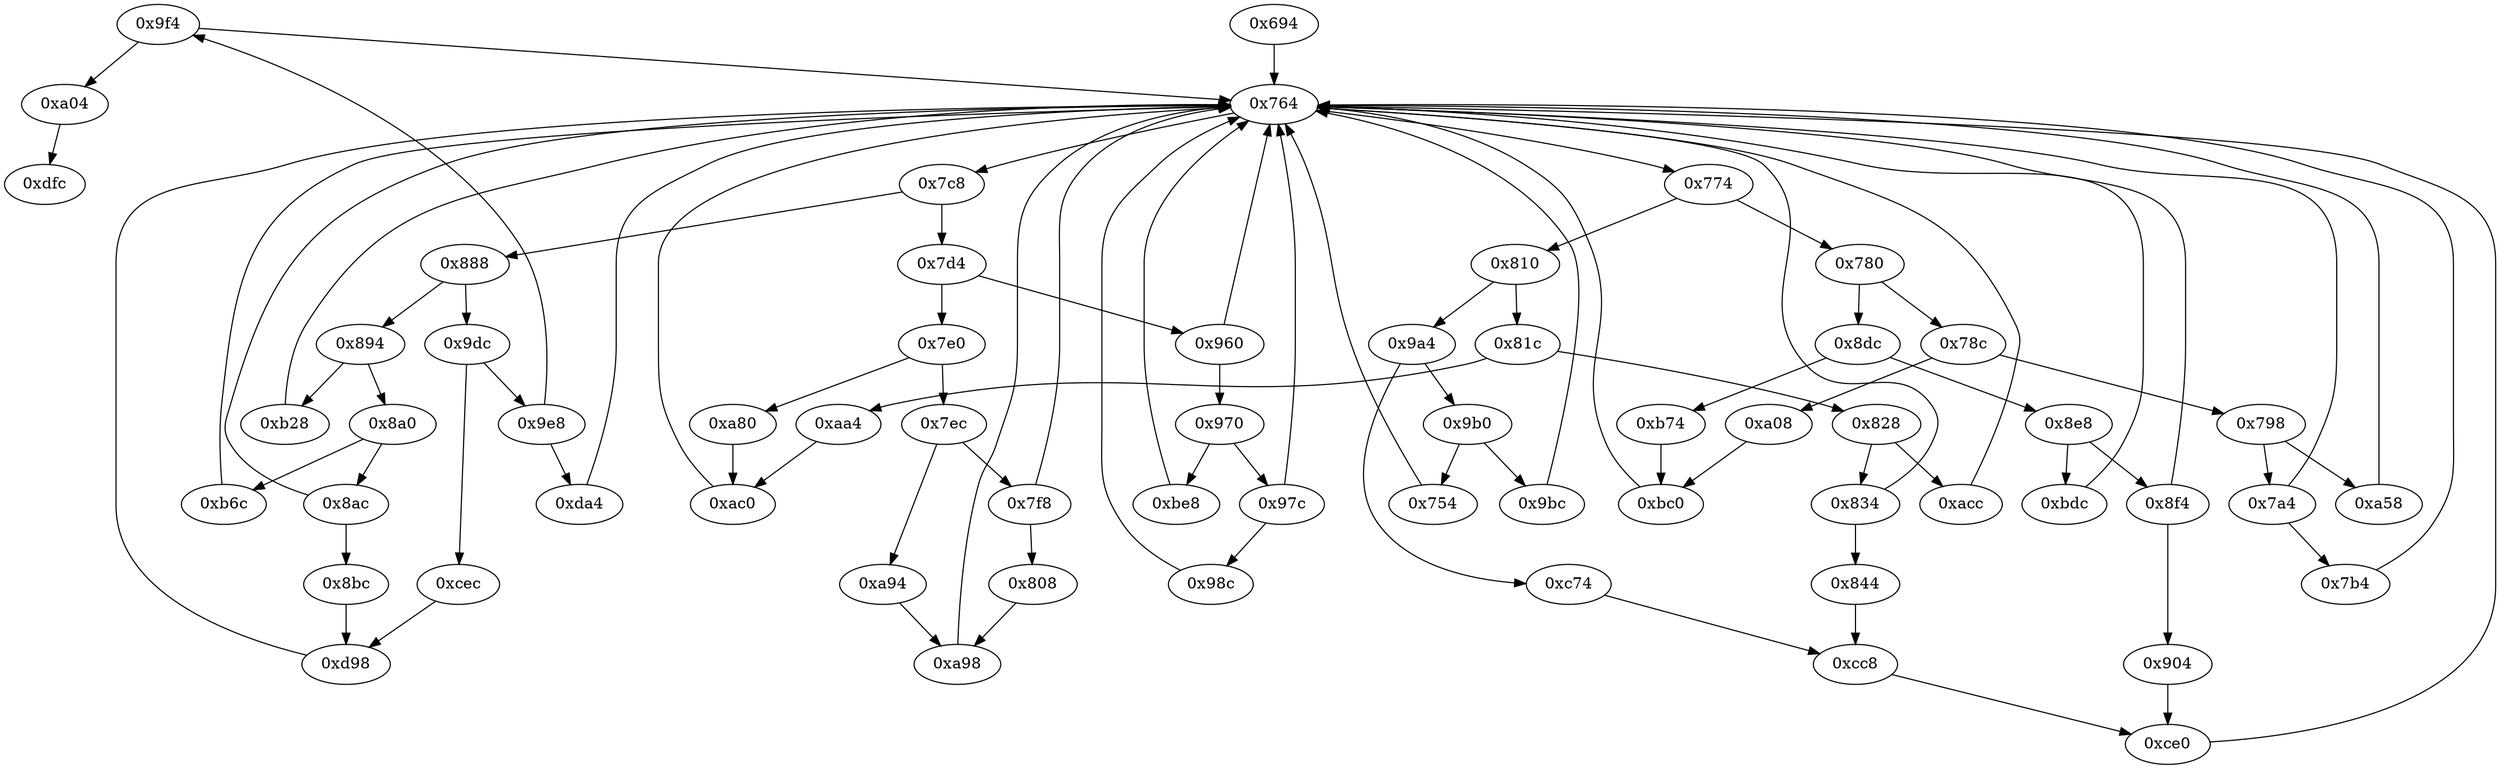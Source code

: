 strict digraph "" {
	"0xa04"	 [opcode="[u'b']"];
	"0xdfc"	 [opcode="[u'ldr', u'ldr', u'ldr', u'ldr', u'sub', u'ldr', u'sub', u'pop']"];
	"0xa04" -> "0xdfc";
	"0x8f4"	 [opcode="[u'ldr', u'cmp', u'mov', u'b']"];
	"0x904"	 [opcode="[u'mov', u'bl', u'ldr', u'ldr', u'ldr', u'ldr', u'sub', u'mul', u'mvn', u'ldr', u'ldr', u'orr', u'mov', u'cmn', u'mov', u'cmp', \
u'mov', u'mov', u'mov', u'cmn', u'mov', u'mov', u'b']"];
	"0x8f4" -> "0x904";
	"0x764"	 [opcode="[u'mov', u'ldr', u'cmp', u'b']"];
	"0x8f4" -> "0x764";
	"0x8ac"	 [opcode="[u'ldr', u'cmp', u'mov', u'b']"];
	"0x8bc"	 [opcode="[u'mov', u'str', u'ldr', u'str', u'ldr', u'str', u'mov', u'b']"];
	"0x8ac" -> "0x8bc";
	"0x8ac" -> "0x764";
	"0xb28"	 [opcode="[u'ldr', u'str', u'ldr', u'str', u'ldr', u'str', u'ldr', u'str', u'ldr', u'ldr', u'eor', u'and', u'ldr', u'orr', u'ldr', u'mov', \
u'b']"];
	"0xb28" -> "0x764";
	"0x780"	 [opcode="[u'ldr', u'cmp', u'b']"];
	"0x8dc"	 [opcode="[u'ldr', u'cmp', u'b']"];
	"0x780" -> "0x8dc";
	"0x78c"	 [opcode="[u'ldr', u'cmp', u'b']"];
	"0x780" -> "0x78c";
	"0x98c"	 [opcode="[u'ldrb', u'ldr', u'ldr', u'cmp', u'mov', u'b']"];
	"0x98c" -> "0x764";
	"0xa08"	 [opcode="[u'ldr', u'mov', u'ldr', u'ldr', u'add', u'sub', u'sub', u'mul', u'mov', u'eor', u'and', u'ldr', u'mov', u'ldr', u'cmp', u'mov', \
u'teq', u'ldr', u'ldr', u'b']"];
	"0xbc0"	 [opcode="[u'mov', u'cmp', u'mov', u'mov', u'cmp', u'mov', u'b']"];
	"0xa08" -> "0xbc0";
	"0x7e0"	 [opcode="[u'ldr', u'cmp', u'b']"];
	"0xa80"	 [opcode="[u'ldr', u'bl', u'ldr', u'sub', u'b']"];
	"0x7e0" -> "0xa80";
	"0x7ec"	 [opcode="[u'ldr', u'cmp', u'b']"];
	"0x7e0" -> "0x7ec";
	"0xc74"	 [opcode="[u'ldr', u'ldr', u'cmp', u'mov', u'mov', u'strb', u'ldr', u'ldr', u'ldr', u'add', u'sub', u'sub', u'mul', u'eor', u'and', u'ldr', \
u'ldr', u'mov', u'mov', u'cmp', u'mov']"];
	"0xcc8"	 [opcode="[u'cmp', u'mov', u'mov', u'cmp', u'mov', u'mov']"];
	"0xc74" -> "0xcc8";
	"0x808"	 [opcode="[u'mov', u'b']"];
	"0xa98"	 [opcode="[u'str', u'ldr', u'b']"];
	"0x808" -> "0xa98";
	"0x9b0"	 [opcode="[u'ldr', u'cmp', u'b']"];
	"0x754"	 [opcode="[u'ldr', u'cmp', u'mov', u'ldr']"];
	"0x9b0" -> "0x754";
	"0x9bc"	 [opcode="[u'ldr', u'ldr', u'cmp', u'ldr', u'mov', u'ldr', u'str', u'b']"];
	"0x9b0" -> "0x9bc";
	"0x7c8"	 [opcode="[u'ldr', u'cmp', u'b']"];
	"0x888"	 [opcode="[u'ldr', u'cmp', u'b']"];
	"0x7c8" -> "0x888";
	"0x7d4"	 [opcode="[u'ldr', u'cmp', u'b']"];
	"0x7c8" -> "0x7d4";
	"0x894"	 [opcode="[u'ldr', u'cmp', u'b']"];
	"0x894" -> "0xb28";
	"0x8a0"	 [opcode="[u'ldr', u'cmp', u'b']"];
	"0x894" -> "0x8a0";
	"0x9f4"	 [opcode="[u'ldr', u'cmp', u'mov', u'b']"];
	"0x9f4" -> "0xa04";
	"0x9f4" -> "0x764";
	"0xce0"	 [opcode="[u'teq', u'mov', u'b']"];
	"0x904" -> "0xce0";
	"0x7f8"	 [opcode="[u'ldr', u'cmp', u'mov', u'b']"];
	"0x7f8" -> "0x808";
	"0x7f8" -> "0x764";
	"0x960"	 [opcode="[u'ldr', u'cmp', u'mov', u'b']"];
	"0x960" -> "0x764";
	"0x970"	 [opcode="[u'ldr', u'cmp', u'b']"];
	"0x960" -> "0x970";
	"0xcc8" -> "0xce0";
	"0xac0"	 [opcode="[u'str', u'ldr', u'b']"];
	"0xa80" -> "0xac0";
	"0x844"	 [opcode="[u'ldr', u'ldr', u'ldr', u'ldr', u'add', u'sub', u'sub', u'mul', u'eor', u'and', u'ldr', u'ldr', u'mov', u'mov', u'cmp', u'mov', \
u'b']"];
	"0x844" -> "0xcc8";
	"0xda4"	 [opcode="[u'ldr', u'ldr', u'rsb', u'mvn', u'mul', u'mvn', u'ldr', u'orr', u'mov', u'cmn', u'mov', u'ldr', u'cmp', u'mov', u'mov', u'mov', \
u'cmn', u'mov', u'mov', u'teq', u'mov', u'b']"];
	"0xda4" -> "0x764";
	"0xbc0" -> "0x764";
	"0xacc"	 [opcode="[u'ldr', u'ldr', u'ldr', u'rsb', u'mvn', u'mul', u'eor', u'and', u'ldr', u'mov', u'mov', u'ldr', u'cmp', u'mov', u'cmp', u'mov', \
u'mov', u'cmp', u'mov', u'mov', u'teq', u'mov', u'b']"];
	"0xacc" -> "0x764";
	"0x754" -> "0x764";
	"0x97c"	 [opcode="[u'ldr', u'cmp', u'mov', u'b']"];
	"0x97c" -> "0x98c";
	"0x97c" -> "0x764";
	"0xbe8"	 [opcode="[u'add', u'mov', u'str', u'ldr', u'ldr', u'ldr', u'ldrb', u'str', u'ldr', u'ldrb', u'str', u'ldr', u'ldr', u'ldr', u'add', u'sub', \
u'sub', u'mul', u'eor', u'and', u'ldr', u'mov', u'mov', u'ldr', u'ldr', u'cmp', u'mov', u'teq', u'ldr', u'mov', u'cmp', u'mov', \
u'cmp', u'mov', u'b']"];
	"0xbe8" -> "0x764";
	"0x81c"	 [opcode="[u'ldr', u'cmp', u'b']"];
	"0xaa4"	 [opcode="[u'ldr', u'ldr', u'add', u'ldr', u'ldr', u'bl', u'sub']"];
	"0x81c" -> "0xaa4";
	"0x828"	 [opcode="[u'ldr', u'cmp', u'b']"];
	"0x81c" -> "0x828";
	"0xd98"	 [opcode="[u'str', u'ldr', u'b']"];
	"0x8bc" -> "0xd98";
	"0x798"	 [opcode="[u'ldr', u'cmp', u'b']"];
	"0xa58"	 [opcode="[u'ldr', u'ldr', u'ldr', u'add', u'rsb', u'str', u'rsb', u'str', u'ldr', u'b']"];
	"0x798" -> "0xa58";
	"0x7a4"	 [opcode="[u'ldr', u'cmp', u'mov', u'b']"];
	"0x798" -> "0x7a4";
	"0x9bc" -> "0x764";
	"0xa58" -> "0x764";
	"0x694"	 [opcode="[u'push', u'add', u'sub', u'str', u'ldr', u'cmp', u'mvn', u'ldr', u'ldr', u'str', u'ldr', u'ldr', u'ldr', u'mov', u'ldr', u'str', \
u'ldr', u'str', u'ldr', u'str', u'ldr', u'str', u'ldr', u'str', u'ldr', u'ldr', u'str', u'ldr', u'str', u'ldr', u'ldr', u'ldr', \
u'str', u'ldr', u'ldr', u'add', u'str', u'ldr', u'add', u'str', u'str', u'str', u'str', u'str', u'str', u'str', u'str', u'b']"];
	"0x694" -> "0x764";
	"0x8e8"	 [opcode="[u'ldr', u'cmp', u'b']"];
	"0x8dc" -> "0x8e8";
	"0xb74"	 [opcode="[u'ldr', u'mov', u'str', u'ldr', u'ldr', u'rsb', u'mvn', u'mul', u'mov', u'eor', u'and', u'ldr', u'mov', u'ldr', u'cmp', u'mov', \
u'teq', u'ldr', u'mov']"];
	"0x8dc" -> "0xb74";
	"0xac0" -> "0x764";
	"0xb6c"	 [opcode="[u'ldr', u'b']"];
	"0xb6c" -> "0x764";
	"0x9e8"	 [opcode="[u'ldr', u'cmp', u'b']"];
	"0x9e8" -> "0x9f4";
	"0x9e8" -> "0xda4";
	"0x8e8" -> "0x8f4";
	"0xbdc"	 [opcode="[u'ldr', u'ldr', u'b']"];
	"0x8e8" -> "0xbdc";
	"0x9dc"	 [opcode="[u'ldr', u'cmp', u'b']"];
	"0x9dc" -> "0x9e8";
	"0xcec"	 [opcode="[u'ldr', u'ldr', u'ldr', u'mov', u'mov', u'add', u'smull', u'asr', u'add', u'add', u'sub', u'smull', u'asr', u'add', u'add', u'sub', \
u'rsb', u'sub', u'ldr', u'add', u'add', u'bic', u'sub', u'ldr', u'ldr', u'str', u'asr', u'mov', u'mov', u'mvn', u'str', u'ldr', \
u'smull', u'asr', u'add', u'str', u'ldr', u'smull', u'asr', u'add', u'str', u'rsb', u'rsb']"];
	"0x9dc" -> "0xcec";
	"0x888" -> "0x894";
	"0x888" -> "0x9dc";
	"0x8a0" -> "0x8ac";
	"0x8a0" -> "0xb6c";
	"0x9a4"	 [opcode="[u'ldr', u'cmp', u'b']"];
	"0x9a4" -> "0xc74";
	"0x9a4" -> "0x9b0";
	"0xbdc" -> "0x764";
	"0x78c" -> "0xa08";
	"0x78c" -> "0x798";
	"0xb74" -> "0xbc0";
	"0xaa4" -> "0xac0";
	"0x7b4"	 [opcode="[u'mov', u'bl', u'ldr', u'mov', u'b']"];
	"0x7b4" -> "0x764";
	"0xcec" -> "0xd98";
	"0x764" -> "0x7c8";
	"0x774"	 [opcode="[u'ldr', u'cmp', u'b']"];
	"0x764" -> "0x774";
	"0x810"	 [opcode="[u'ldr', u'cmp', u'b']"];
	"0x810" -> "0x81c";
	"0x810" -> "0x9a4";
	"0xa94"	 [opcode="[u'mov']"];
	"0xa94" -> "0xa98";
	"0x834"	 [opcode="[u'ldr', u'cmp', u'mov', u'b']"];
	"0x834" -> "0x844";
	"0x834" -> "0x764";
	"0x970" -> "0x97c";
	"0x970" -> "0xbe8";
	"0x7d4" -> "0x7e0";
	"0x7d4" -> "0x960";
	"0xa98" -> "0x764";
	"0xce0" -> "0x764";
	"0xd98" -> "0x764";
	"0x774" -> "0x780";
	"0x774" -> "0x810";
	"0x828" -> "0xacc";
	"0x828" -> "0x834";
	"0x7ec" -> "0x7f8";
	"0x7ec" -> "0xa94";
	"0x7a4" -> "0x7b4";
	"0x7a4" -> "0x764";
}
